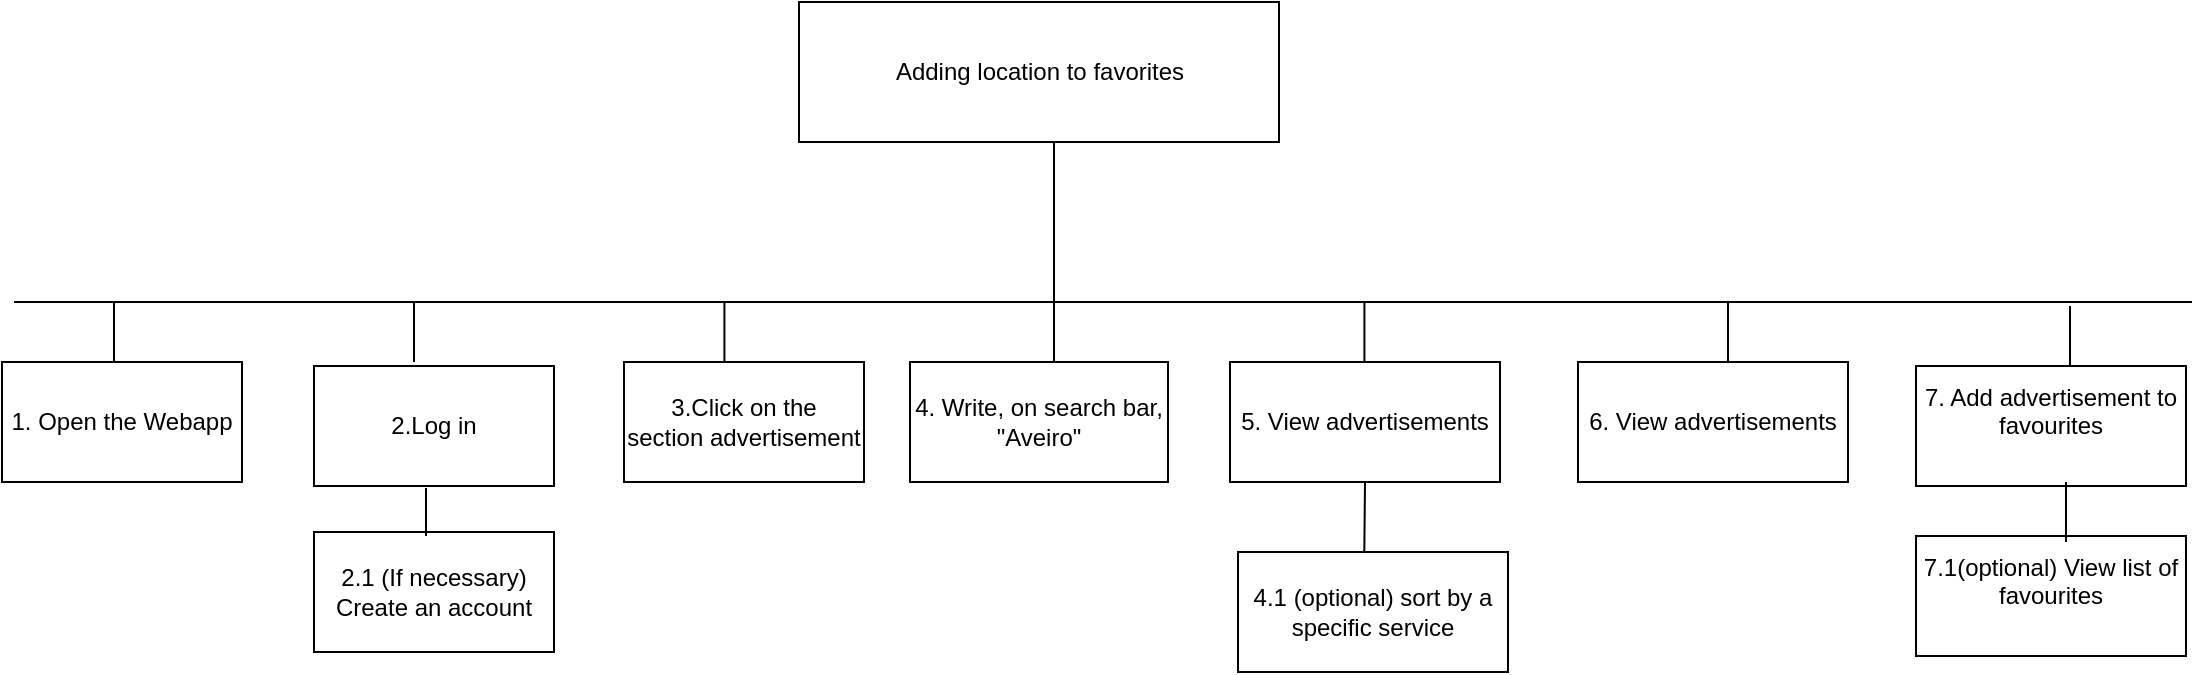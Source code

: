 <mxfile version="21.1.2" type="device">
  <diagram name="Page-1" id="2YBvvXClWsGukQMizWep">
    <mxGraphModel dx="1395" dy="657" grid="0" gridSize="10" guides="1" tooltips="1" connect="1" arrows="1" fold="1" page="0" pageScale="1" pageWidth="850" pageHeight="1100" math="0" shadow="0">
      <root>
        <mxCell id="0" />
        <mxCell id="1" parent="0" />
        <mxCell id="Tk5oGtbchLQkcRBc1k7T-1" value="Adding location to favorites" style="rounded=0;whiteSpace=wrap;html=1;" parent="1" vertex="1">
          <mxGeometry x="472.5" y="40" width="240" height="70" as="geometry" />
        </mxCell>
        <mxCell id="Tk5oGtbchLQkcRBc1k7T-3" value="" style="endArrow=none;html=1;rounded=0;" parent="1" edge="1">
          <mxGeometry width="50" height="50" relative="1" as="geometry">
            <mxPoint x="80" y="190" as="sourcePoint" />
            <mxPoint x="1169" y="190" as="targetPoint" />
          </mxGeometry>
        </mxCell>
        <mxCell id="Tk5oGtbchLQkcRBc1k7T-4" value="1. Open the Webapp" style="rounded=0;whiteSpace=wrap;html=1;" parent="1" vertex="1">
          <mxGeometry x="74" y="220" width="120" height="60" as="geometry" />
        </mxCell>
        <mxCell id="Tk5oGtbchLQkcRBc1k7T-5" value="3.Click on the section&amp;nbsp;advertisement" style="rounded=0;whiteSpace=wrap;html=1;" parent="1" vertex="1">
          <mxGeometry x="385" y="220" width="120" height="60" as="geometry" />
        </mxCell>
        <mxCell id="Tk5oGtbchLQkcRBc1k7T-6" value="4. Write, on search bar, &quot;Aveiro&quot;" style="rounded=0;whiteSpace=wrap;html=1;" parent="1" vertex="1">
          <mxGeometry x="528" y="220" width="129" height="60" as="geometry" />
        </mxCell>
        <mxCell id="Tk5oGtbchLQkcRBc1k7T-7" value="5. View advertisements" style="rounded=0;whiteSpace=wrap;html=1;" parent="1" vertex="1">
          <mxGeometry x="688" y="220" width="135" height="60" as="geometry" />
        </mxCell>
        <mxCell id="Tk5oGtbchLQkcRBc1k7T-14" value="" style="endArrow=none;html=1;rounded=0;" parent="1" edge="1">
          <mxGeometry width="50" height="50" relative="1" as="geometry">
            <mxPoint x="600" y="220" as="sourcePoint" />
            <mxPoint x="600" y="190" as="targetPoint" />
          </mxGeometry>
        </mxCell>
        <mxCell id="Tk5oGtbchLQkcRBc1k7T-15" value="" style="endArrow=none;html=1;rounded=0;" parent="1" edge="1">
          <mxGeometry width="50" height="50" relative="1" as="geometry">
            <mxPoint x="435.21" y="220" as="sourcePoint" />
            <mxPoint x="435.21" y="190" as="targetPoint" />
          </mxGeometry>
        </mxCell>
        <mxCell id="Tk5oGtbchLQkcRBc1k7T-16" value="" style="endArrow=none;html=1;rounded=0;" parent="1" edge="1">
          <mxGeometry width="50" height="50" relative="1" as="geometry">
            <mxPoint x="280" y="220" as="sourcePoint" />
            <mxPoint x="280" y="190" as="targetPoint" />
          </mxGeometry>
        </mxCell>
        <mxCell id="Tk5oGtbchLQkcRBc1k7T-17" value="" style="endArrow=none;html=1;rounded=0;" parent="1" edge="1">
          <mxGeometry width="50" height="50" relative="1" as="geometry">
            <mxPoint x="130" y="220" as="sourcePoint" />
            <mxPoint x="130" y="190" as="targetPoint" />
          </mxGeometry>
        </mxCell>
        <mxCell id="Tk5oGtbchLQkcRBc1k7T-18" value="4.1 (optional) sort by a specific service" style="rounded=0;whiteSpace=wrap;html=1;" parent="1" vertex="1">
          <mxGeometry x="692" y="315" width="135" height="60" as="geometry" />
        </mxCell>
        <mxCell id="Tk5oGtbchLQkcRBc1k7T-19" value="" style="endArrow=none;html=1;rounded=0;entryX=0.5;entryY=1;entryDx=0;entryDy=0;" parent="1" target="Tk5oGtbchLQkcRBc1k7T-7" edge="1">
          <mxGeometry width="50" height="50" relative="1" as="geometry">
            <mxPoint x="755.16" y="315" as="sourcePoint" />
            <mxPoint x="755.16" y="285" as="targetPoint" />
          </mxGeometry>
        </mxCell>
        <mxCell id="1qUuMPWno76A6uZJ0-Q4-2" value="2.Log in" style="rounded=0;whiteSpace=wrap;html=1;" vertex="1" parent="1">
          <mxGeometry x="230" y="222" width="120" height="60" as="geometry" />
        </mxCell>
        <mxCell id="1qUuMPWno76A6uZJ0-Q4-3" value="2.1 (If necessary) Create an account" style="rounded=0;whiteSpace=wrap;html=1;" vertex="1" parent="1">
          <mxGeometry x="230" y="305" width="120" height="60" as="geometry" />
        </mxCell>
        <mxCell id="1qUuMPWno76A6uZJ0-Q4-4" value="" style="endArrow=none;html=1;rounded=0;" edge="1" parent="1">
          <mxGeometry width="50" height="50" relative="1" as="geometry">
            <mxPoint x="286" y="307" as="sourcePoint" />
            <mxPoint x="286" y="283" as="targetPoint" />
          </mxGeometry>
        </mxCell>
        <mxCell id="1qUuMPWno76A6uZJ0-Q4-6" value="" style="endArrow=none;html=1;rounded=0;" edge="1" parent="1">
          <mxGeometry width="50" height="50" relative="1" as="geometry">
            <mxPoint x="755.21" y="220" as="sourcePoint" />
            <mxPoint x="755.21" y="190" as="targetPoint" />
          </mxGeometry>
        </mxCell>
        <mxCell id="1qUuMPWno76A6uZJ0-Q4-7" value="6. View advertisements" style="rounded=0;whiteSpace=wrap;html=1;" vertex="1" parent="1">
          <mxGeometry x="862" y="220" width="135" height="60" as="geometry" />
        </mxCell>
        <mxCell id="1qUuMPWno76A6uZJ0-Q4-8" value="7. Add advertisement to favourites&lt;br&gt;&amp;nbsp;" style="rounded=0;whiteSpace=wrap;html=1;" vertex="1" parent="1">
          <mxGeometry x="1031" y="222" width="135" height="60" as="geometry" />
        </mxCell>
        <mxCell id="1qUuMPWno76A6uZJ0-Q4-9" value="" style="endArrow=none;html=1;rounded=0;" edge="1" parent="1">
          <mxGeometry width="50" height="50" relative="1" as="geometry">
            <mxPoint x="937" y="220" as="sourcePoint" />
            <mxPoint x="937" y="190" as="targetPoint" />
          </mxGeometry>
        </mxCell>
        <mxCell id="1qUuMPWno76A6uZJ0-Q4-10" value="" style="endArrow=none;html=1;rounded=0;" edge="1" parent="1">
          <mxGeometry width="50" height="50" relative="1" as="geometry">
            <mxPoint x="1108" y="222" as="sourcePoint" />
            <mxPoint x="1108" y="192" as="targetPoint" />
          </mxGeometry>
        </mxCell>
        <mxCell id="1qUuMPWno76A6uZJ0-Q4-11" value="7.1(optional) View list of favourites&lt;br&gt;&amp;nbsp;" style="rounded=0;whiteSpace=wrap;html=1;" vertex="1" parent="1">
          <mxGeometry x="1031" y="307" width="135" height="60" as="geometry" />
        </mxCell>
        <mxCell id="1qUuMPWno76A6uZJ0-Q4-12" value="" style="endArrow=none;html=1;rounded=0;" edge="1" parent="1">
          <mxGeometry width="50" height="50" relative="1" as="geometry">
            <mxPoint x="1106" y="310" as="sourcePoint" />
            <mxPoint x="1106" y="280" as="targetPoint" />
          </mxGeometry>
        </mxCell>
        <mxCell id="1qUuMPWno76A6uZJ0-Q4-13" value="" style="endArrow=none;html=1;rounded=0;entryX=0.5;entryY=1;entryDx=0;entryDy=0;" edge="1" parent="1">
          <mxGeometry width="50" height="50" relative="1" as="geometry">
            <mxPoint x="600" y="190" as="sourcePoint" />
            <mxPoint x="600" y="110" as="targetPoint" />
          </mxGeometry>
        </mxCell>
      </root>
    </mxGraphModel>
  </diagram>
</mxfile>
